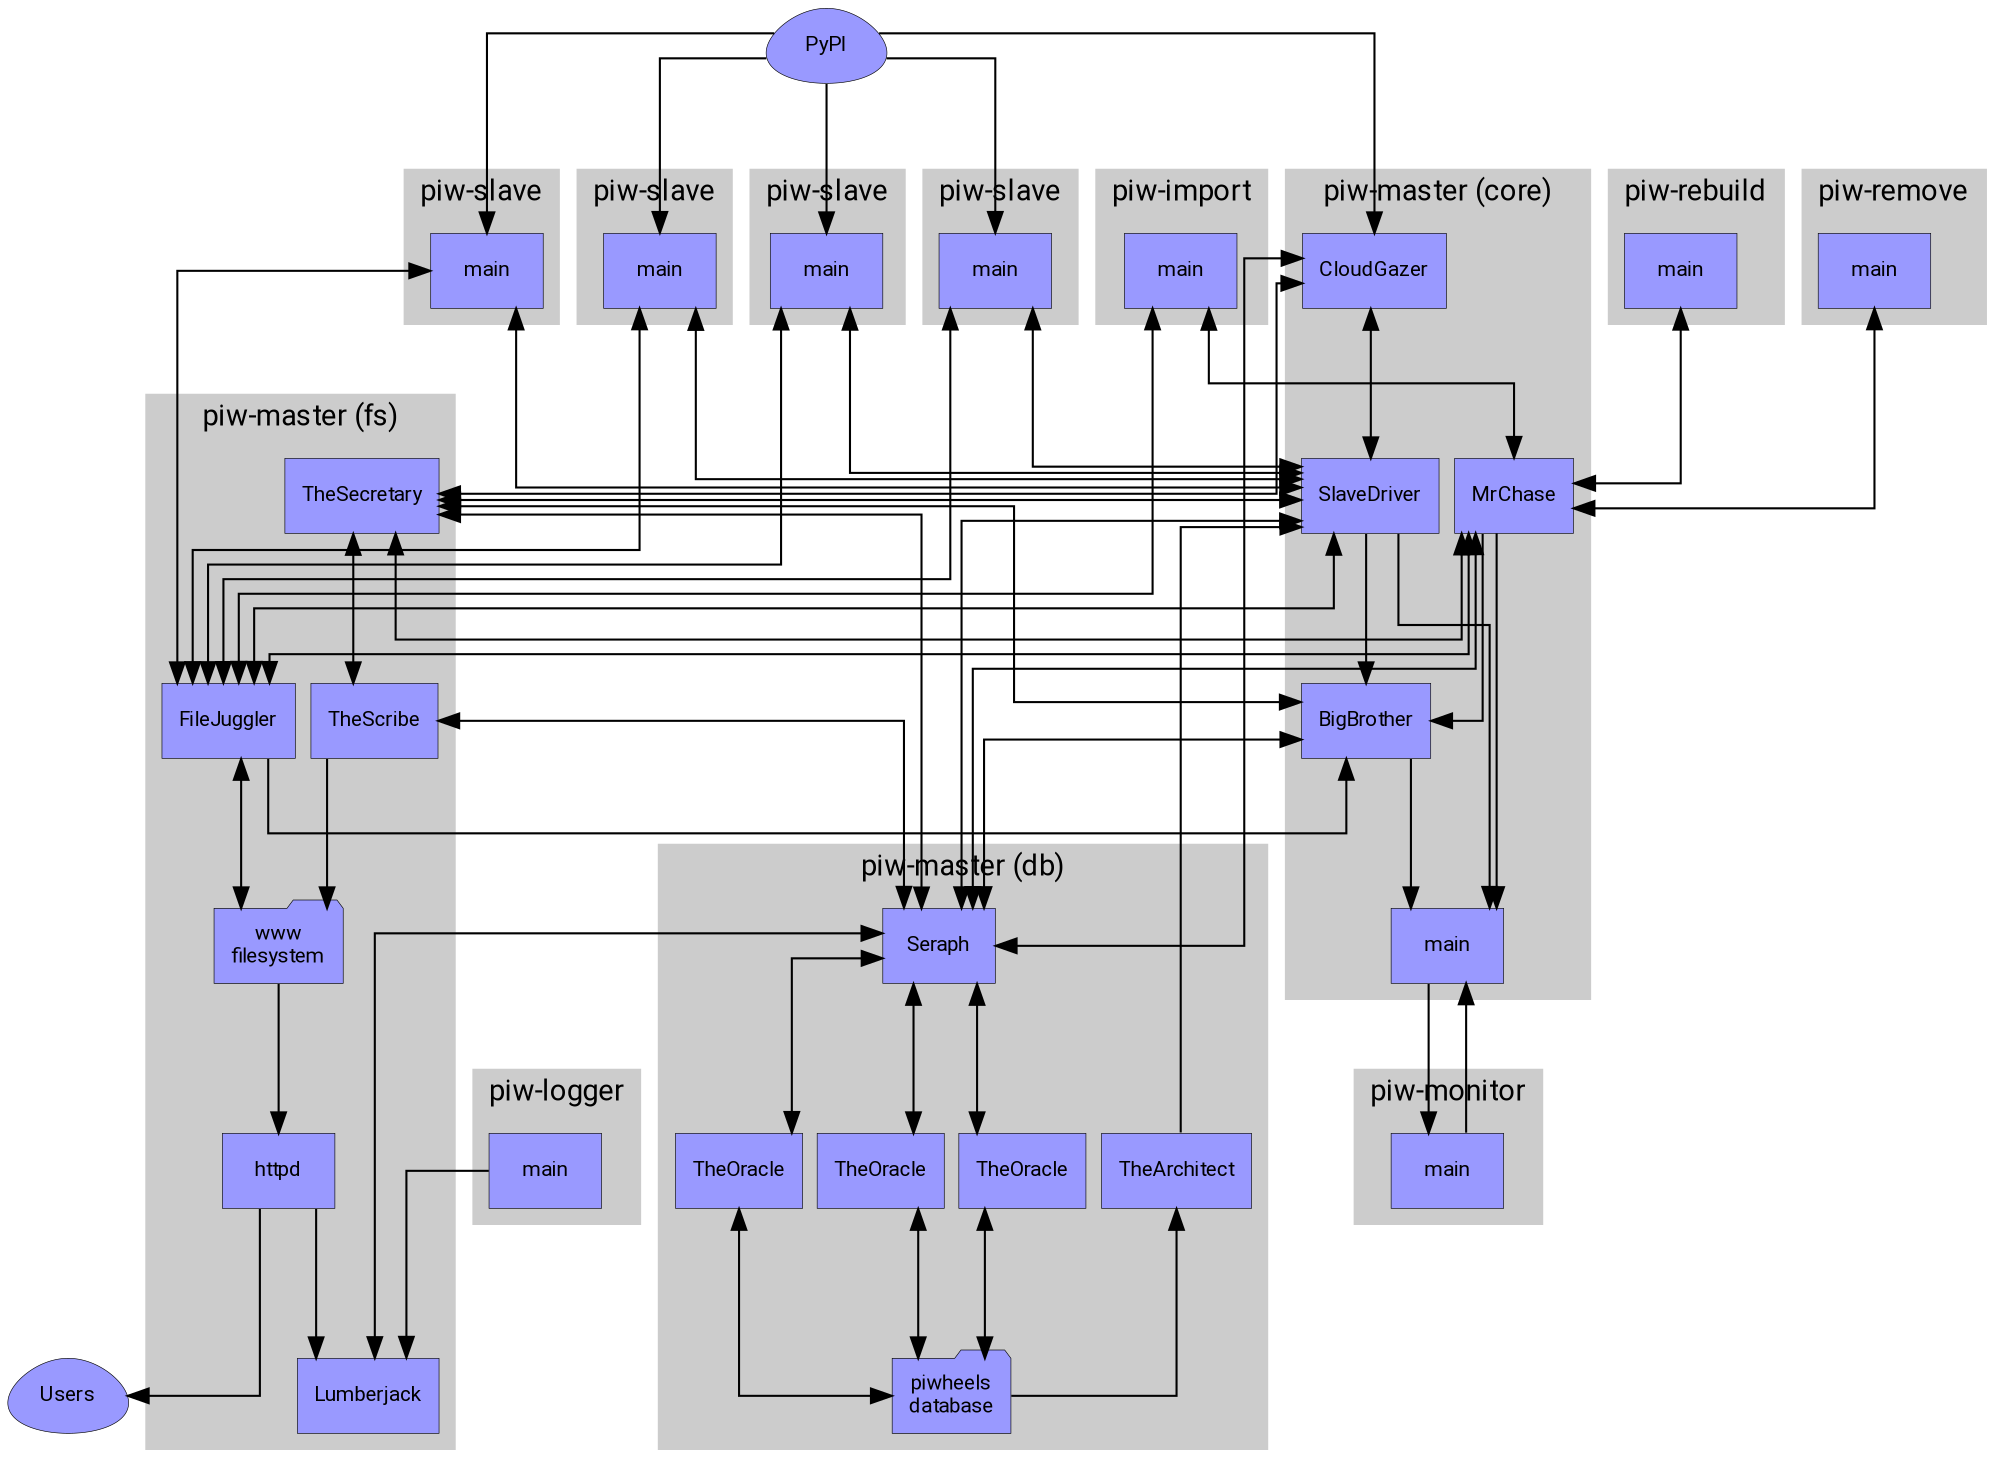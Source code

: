 digraph piwheels {
    graph [splines=ortho, nodesep=0.1, ranksep=1, style=filled, fontname=Roboto, fontsize=14, fillcolor="#cccccc", penwidth=0];
    node [shape=rect, fontname=Roboto, fontsize=10, style=filled, fillcolor="#9999ff", penwidth=0.3];
    edge [fontname=Sans, fontsize=8];

    PyPI [label="PyPI", shape=egg];
    Users [label="Users", shape=egg];

    subgraph cluster_db_server {
        graph [label="piw-master (db)"];

        TheOracle1 [label="TheOracle"];
        TheOracle2 [label="TheOracle"];
        TheOracle3 [label="TheOracle"];
        TheArchitect;
        Seraph;
        db [label="piwheels\ndatabase", shape=folder];

        Seraph->TheOracle1 [dir=both];
        Seraph->TheOracle2 [dir=both];
        Seraph->TheOracle3 [dir=both];
        TheOracle1->db [dir=both];
        TheOracle2->db [dir=both];
        TheOracle3->db [dir=both];
        TheArchitect->db [dir=back];
    }

    subgraph cluster_file_server {
        graph [label="piw-master (fs)"];

        TheSecretary;
        TheScribe;
        FileJuggler;
        Lumberjack;
        fs [label="www\nfilesystem", shape=folder];
        httpd;

        TheSecretary->TheScribe [dir=both];
        TheScribe->fs;
        FileJuggler->fs [dir=both];
        fs->httpd;
        httpd->Lumberjack;
    }

    subgraph cluster_master {
        graph [label="piw-master (core)"];

        CloudGazer;
        main;
        MrChase;
        SlaveDriver;
        BigBrother;

        BigBrother->main;
        SlaveDriver->main;
        MrChase->main;
        MrChase->TheSecretary [dir=both];
    }

    subgraph cluster_monitor {
        graph [label="piw-monitor"];
        monitor [label="main"];
    }

    subgraph cluster_slave1 {
        graph [label="piw-slave"];
        Slave1 [label="main"];
    }

    subgraph cluster_slave2 {
        graph [label="piw-slave"];
        Slave2 [label="main"];
    }

    subgraph cluster_slave3 {
        graph [label="piw-slave"];
        Slave3 [label="main"];
    }

    subgraph cluster_slave4 {
        graph [label="piw-slave"];
        Slave4 [label="main"];
    }

    subgraph cluster_import {
        graph [label="piw-import"];
        Importer [label="main"];
    }

    subgraph cluster_rebuild {
        graph [label="piw-rebuild"];
        Rebuild [label="main"];
    }

    subgraph cluster_remove {
        graph [label="piw-remove"];
        Remove [label="main"];
    }

    subgraph cluster_logger {
        graph [label="piw-logger"];
        Logger [label="main"];
    }


    PyPI->CloudGazer;
    PyPI->Slave1;
    PyPI->Slave2;
    PyPI->Slave3;
    PyPI->Slave4;
    Slave1->SlaveDriver [dir=both];
    Slave2->SlaveDriver [dir=both];
    Slave3->SlaveDriver [dir=both];
    Slave4->SlaveDriver [dir=both];
    Slave1->FileJuggler [dir=both];
    Slave2->FileJuggler [dir=both];
    Slave3->FileJuggler [dir=both];
    Slave4->FileJuggler [dir=both];
    Importer->MrChase [dir=both];
    Importer->FileJuggler [dir=both];
    Rebuild->MrChase [dir=both];
    Remove->MrChase [dir=both];
    Logger->Lumberjack;
    main->monitor;
    monitor->main;

    CloudGazer->SlaveDriver [dir=both];
    CloudGazer->Seraph [dir=both];
    CloudGazer->TheSecretary [dir=both];
    BigBrother->TheSecretary [dir=both];
    SlaveDriver->TheSecretary [dir=both];
    SlaveDriver->BigBrother;
    FileJuggler->BigBrother;
    TheSecretary->Seraph [dir=both];
    TheScribe->Seraph [dir=both];
    BigBrother->Seraph [dir=both];
    SlaveDriver->FileJuggler [dir=both];
    SlaveDriver->Seraph [dir=both];
    TheArchitect->SlaveDriver;
    MrChase->FileJuggler [dir=both];
    MrChase->Seraph [dir=both];
    MrChase->BigBrother;
    Lumberjack->Seraph [dir=both];
    httpd->Users;
}
